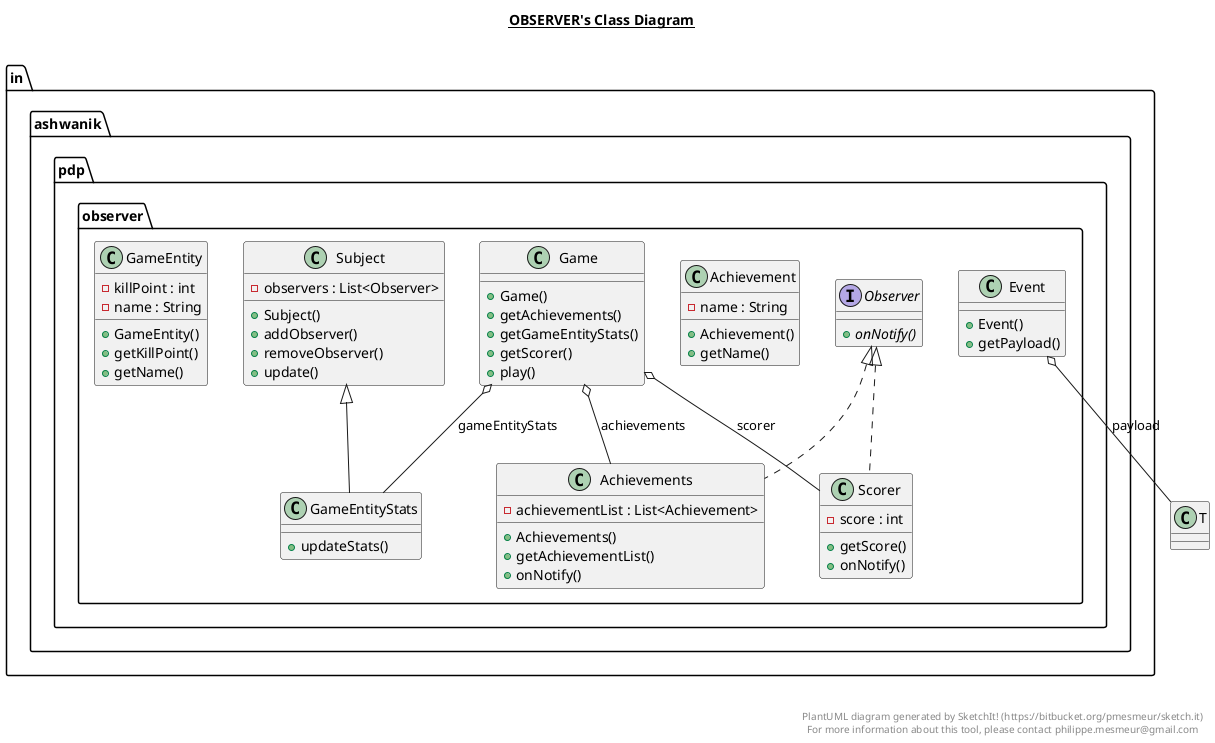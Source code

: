 @startuml

title __OBSERVER's Class Diagram__\n

  namespace in.ashwanik.pdp.observer {
    class in.ashwanik.pdp.observer.Achievement {
        - name : String
        + Achievement()
        + getName()
    }
  }
  

  namespace in.ashwanik.pdp.observer {
    class in.ashwanik.pdp.observer.Achievements {
        - achievementList : List<Achievement>
        + Achievements()
        + getAchievementList()
        + onNotify()
    }
  }
  

  namespace in.ashwanik.pdp.observer {
    class in.ashwanik.pdp.observer.Event {
        + Event()
        + getPayload()
    }
  }
  

  namespace in.ashwanik.pdp.observer {
    class in.ashwanik.pdp.observer.Game {
        + Game()
        + getAchievements()
        + getGameEntityStats()
        + getScorer()
        + play()
    }
  }
  

  namespace in.ashwanik.pdp.observer {
    class in.ashwanik.pdp.observer.GameEntity {
        - killPoint : int
        - name : String
        + GameEntity()
        + getKillPoint()
        + getName()
    }
  }
  

  namespace in.ashwanik.pdp.observer {
    class in.ashwanik.pdp.observer.GameEntityStats {
        + updateStats()
    }
  }
  

  namespace in.ashwanik.pdp.observer {
    interface in.ashwanik.pdp.observer.Observer {
        {abstract} + onNotify()
    }
  }
  

  namespace in.ashwanik.pdp.observer {
    class in.ashwanik.pdp.observer.Scorer {
        - score : int
        + getScore()
        + onNotify()
    }
  }
  

  namespace in.ashwanik.pdp.observer {
    class in.ashwanik.pdp.observer.Subject {
        - observers : List<Observer>
        + Subject()
        + addObserver()
        + removeObserver()
        + update()
    }
  }
  

  in.ashwanik.pdp.observer.Achievements .up.|> in.ashwanik.pdp.observer.Observer
  in.ashwanik.pdp.observer.Event o-- T : payload
  in.ashwanik.pdp.observer.Game o-- in.ashwanik.pdp.observer.Achievements : achievements
  in.ashwanik.pdp.observer.Game o-- in.ashwanik.pdp.observer.GameEntityStats : gameEntityStats
  in.ashwanik.pdp.observer.Game o-- in.ashwanik.pdp.observer.Scorer : scorer
  in.ashwanik.pdp.observer.GameEntityStats -up-|> in.ashwanik.pdp.observer.Subject
  in.ashwanik.pdp.observer.Scorer .up.|> in.ashwanik.pdp.observer.Observer


right footer


PlantUML diagram generated by SketchIt! (https://bitbucket.org/pmesmeur/sketch.it)
For more information about this tool, please contact philippe.mesmeur@gmail.com
endfooter

@enduml
